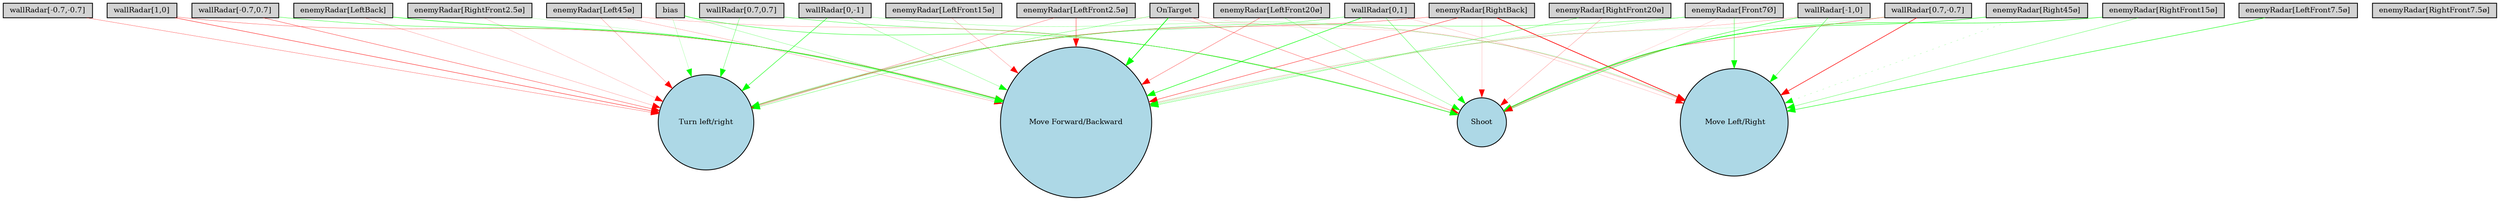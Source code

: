 digraph {
	node [fontsize=9 height=0.2 shape=circle width=0.2]
	"wallRadar[1,0]" [fillcolor=lightgray shape=box style=filled]
	"wallRadar[0,1]" [fillcolor=lightgray shape=box style=filled]
	"wallRadar[-1,0]" [fillcolor=lightgray shape=box style=filled]
	"wallRadar[0,-1]" [fillcolor=lightgray shape=box style=filled]
	"wallRadar[0.7,0.7]" [fillcolor=lightgray shape=box style=filled]
	"wallRadar[-0.7,0.7]" [fillcolor=lightgray shape=box style=filled]
	"wallRadar[-0.7,-0.7]" [fillcolor=lightgray shape=box style=filled]
	"wallRadar[0.7,-0.7]" [fillcolor=lightgray shape=box style=filled]
	"enemyRadar[RightBack]" [fillcolor=lightgray shape=box style=filled]
	"enemyRadar[LeftBack]" [fillcolor=lightgray shape=box style=filled]
	"enemyRadar[Right45ø]" [fillcolor=lightgray shape=box style=filled]
	"enemyRadar[Left45ø]" [fillcolor=lightgray shape=box style=filled]
	"enemyRadar[RightFront20ø]" [fillcolor=lightgray shape=box style=filled]
	"enemyRadar[LeftFront20ø]" [fillcolor=lightgray shape=box style=filled]
	"enemyRadar[RightFront15ø]" [fillcolor=lightgray shape=box style=filled]
	"enemyRadar[LeftFront15ø]" [fillcolor=lightgray shape=box style=filled]
	"enemyRadar[RightFront7.5ø]" [fillcolor=lightgray shape=box style=filled]
	"enemyRadar[LeftFront7.5ø]" [fillcolor=lightgray shape=box style=filled]
	"enemyRadar[RightFront2.5ø]" [fillcolor=lightgray shape=box style=filled]
	"enemyRadar[LeftFront2.5ø]" [fillcolor=lightgray shape=box style=filled]
	"enemyRadar[Front7Ø]" [fillcolor=lightgray shape=box style=filled]
	OnTarget [fillcolor=lightgray shape=box style=filled]
	bias [fillcolor=lightgray shape=box style=filled]
	Shoot [fillcolor=lightblue style=filled]
	"Move Forward/Backward" [fillcolor=lightblue style=filled]
	" Move Left/Right" [fillcolor=lightblue style=filled]
	"Turn left/right" [fillcolor=lightblue style=filled]
	"wallRadar[0.7,0.7]" -> Shoot [color=green penwidth=0.37498756280030865 style=solid]
	"enemyRadar[Front7Ø]" -> "Turn left/right" [color=green penwidth=0.31714411473554077 style=solid]
	"wallRadar[0.7,0.7]" -> "Turn left/right" [color=green penwidth=0.30966544801883633 style=solid]
	"enemyRadar[Left45ø]" -> Shoot [color=red penwidth=0.18744692207040375 style=solid]
	"wallRadar[0,-1]" -> "Move Forward/Backward" [color=green penwidth=0.23059630151631355 style=solid]
	"enemyRadar[LeftFront2.5ø]" -> " Move Left/Right" [color=red penwidth=0.1009674298032146 style=solid]
	"wallRadar[0,1]" -> "Move Forward/Backward" [color=green penwidth=0.6167543473102085 style=solid]
	"wallRadar[0,1]" -> Shoot [color=green penwidth=0.3521055616284965 style=solid]
	"wallRadar[0.7,-0.7]" -> "Move Forward/Backward" [color=green penwidth=0.12238005924682177 style=solid]
	"wallRadar[0,1]" -> "Turn left/right" [color=green penwidth=0.30433972525896913 style=solid]
	"enemyRadar[Front7Ø]" -> "Move Forward/Backward" [color=green penwidth=0.18755548592501303 style=solid]
	"enemyRadar[LeftFront20ø]" -> Shoot [color=green penwidth=0.23716392634772934 style=solid]
	"enemyRadar[Left45ø]" -> "Turn left/right" [color=red penwidth=0.19943826771071196 style=solid]
	"enemyRadar[RightBack]" -> "Turn left/right" [color=red penwidth=0.31835340324252465 style=solid]
	"wallRadar[1,0]" -> "Turn left/right" [color=red penwidth=0.4715271459247906 style=solid]
	"enemyRadar[RightFront15ø]" -> " Move Left/Right" [color=green penwidth=0.30724779222572385 style=solid]
	"wallRadar[0,-1]" -> "Turn left/right" [color=green penwidth=0.5280683303638279 style=solid]
	"enemyRadar[RightBack]" -> Shoot [color=red penwidth=0.13664874989069914 style=solid]
	"enemyRadar[LeftFront15ø]" -> "Move Forward/Backward" [color=red penwidth=0.1887899396940821 style=solid]
	OnTarget -> " Move Left/Right" [color=red penwidth=0.1107810255697129 style=solid]
	"wallRadar[0.7,-0.7]" -> " Move Left/Right" [color=red penwidth=0.6498544651206944 style=solid]
	"enemyRadar[Front7Ø]" -> " Move Left/Right" [color=green penwidth=0.3908122144411933 style=solid]
	"wallRadar[-0.7,-0.7]" -> "Turn left/right" [color=red penwidth=0.2777386635593617 style=solid]
	"enemyRadar[RightFront20ø]" -> "Move Forward/Backward" [color=green penwidth=0.3247370527326183 style=solid]
	OnTarget -> "Move Forward/Backward" [color=green penwidth=0.8399693962790591 style=solid]
	"enemyRadar[LeftBack]" -> "Move Forward/Backward" [color=green penwidth=0.5751632571879701 style=solid]
	"wallRadar[-0.7,0.7]" -> "Turn left/right" [color=red penwidth=0.36836989700608713 style=solid]
	"enemyRadar[RightFront15ø]" -> Shoot [color=green penwidth=0.5201623195556142 style=solid]
	"enemyRadar[LeftFront7.5ø]" -> " Move Left/Right" [color=green penwidth=0.5366043888961769 style=solid]
	"enemyRadar[LeftFront20ø]" -> "Move Forward/Backward" [color=red penwidth=0.30460760507092016 style=solid]
	bias -> "Move Forward/Backward" [color=green penwidth=0.21985405116291024 style=solid]
	"wallRadar[-1,0]" -> " Move Left/Right" [color=green penwidth=0.3731733509002423 style=solid]
	bias -> Shoot [color=green penwidth=0.45145926063438946 style=solid]
	"enemyRadar[RightBack]" -> "Move Forward/Backward" [color=red penwidth=0.4372477574775615 style=solid]
	OnTarget -> Shoot [color=red penwidth=0.28710410306678835 style=solid]
	"enemyRadar[RightFront2.5ø]" -> "Turn left/right" [color=red penwidth=0.13716357440992352 style=solid]
	"enemyRadar[RightFront20ø]" -> Shoot [color=red penwidth=0.18717667852873168 style=solid]
	"enemyRadar[RightBack]" -> " Move Left/Right" [color=red penwidth=0.8116977610601995 style=solid]
	"wallRadar[0,-1]" -> " Move Left/Right" [color=green penwidth=0.20942951437484814 style=solid]
	"enemyRadar[LeftFront2.5ø]" -> "Move Forward/Backward" [color=red penwidth=0.39740595936142653 style=solid]
	"enemyRadar[RightFront2.5ø]" -> "Move Forward/Backward" [color=green penwidth=0.1255633872398167 style=solid]
	"wallRadar[1,0]" -> "Move Forward/Backward" [color=red penwidth=0.3003012082816292 style=solid]
	"enemyRadar[Right45ø]" -> Shoot [color=green penwidth=0.5004860904708511 style=solid]
	"wallRadar[-0.7,0.7]" -> "Move Forward/Backward" [color=green penwidth=0.39881499161625356 style=solid]
	"wallRadar[0.7,-0.7]" -> Shoot [color=red penwidth=0.34276982988061167 style=solid]
	OnTarget -> "Turn left/right" [color=green penwidth=0.287586718551166 style=solid]
	bias -> "Turn left/right" [color=green penwidth=0.15307056915033537 style=solid]
	"enemyRadar[Right45ø]" -> " Move Left/Right" [color=green penwidth=0.16396331716507578 style=dotted]
	"enemyRadar[LeftFront2.5ø]" -> "Turn left/right" [color=red penwidth=0.25902508253898526 style=solid]
	"wallRadar[0,1]" -> " Move Left/Right" [color=red penwidth=0.12980774638170264 style=solid]
	"enemyRadar[Front7Ø]" -> Shoot [color=red penwidth=0.10357353511497491 style=solid]
	"wallRadar[-1,0]" -> Shoot [color=green penwidth=0.4703704055284671 style=solid]
	"wallRadar[-1,0]" -> "Move Forward/Backward" [color=red penwidth=0.17329065578407454 style=solid]
	"enemyRadar[Left45ø]" -> "Move Forward/Backward" [color=red penwidth=0.17678741291808703 style=solid]
	"enemyRadar[LeftBack]" -> "Turn left/right" [color=red penwidth=0.17456712278220654 style=solid]
}

